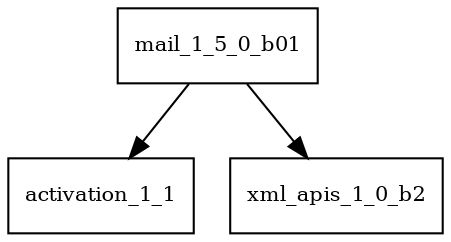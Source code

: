 digraph mail_1_5_0_b01_dependencies {
  node [shape = box, fontsize=10.0];
  mail_1_5_0_b01 -> activation_1_1;
  mail_1_5_0_b01 -> xml_apis_1_0_b2;
}
